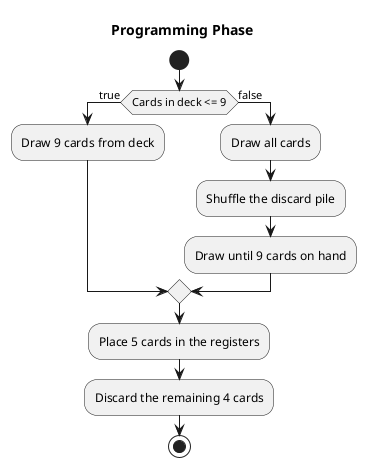 @startuml

title Programming Phase

start
if(Cards in deck <= 9) then (true)
    :Draw 9 cards from deck;
else (false)
    :Draw all cards;
    :Shuffle the discard pile;
    :Draw until 9 cards on hand;
endif
:Place 5 cards in the registers;
:Discard the remaining 4 cards;
stop

@enduml
